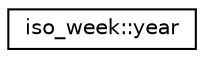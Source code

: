 digraph "Graphical Class Hierarchy"
{
 // LATEX_PDF_SIZE
  edge [fontname="Helvetica",fontsize="10",labelfontname="Helvetica",labelfontsize="10"];
  node [fontname="Helvetica",fontsize="10",shape=record];
  rankdir="LR";
  Node0 [label="iso_week::year",height=0.2,width=0.4,color="black", fillcolor="white", style="filled",URL="$classiso__week_1_1year.html",tooltip=" "];
}
